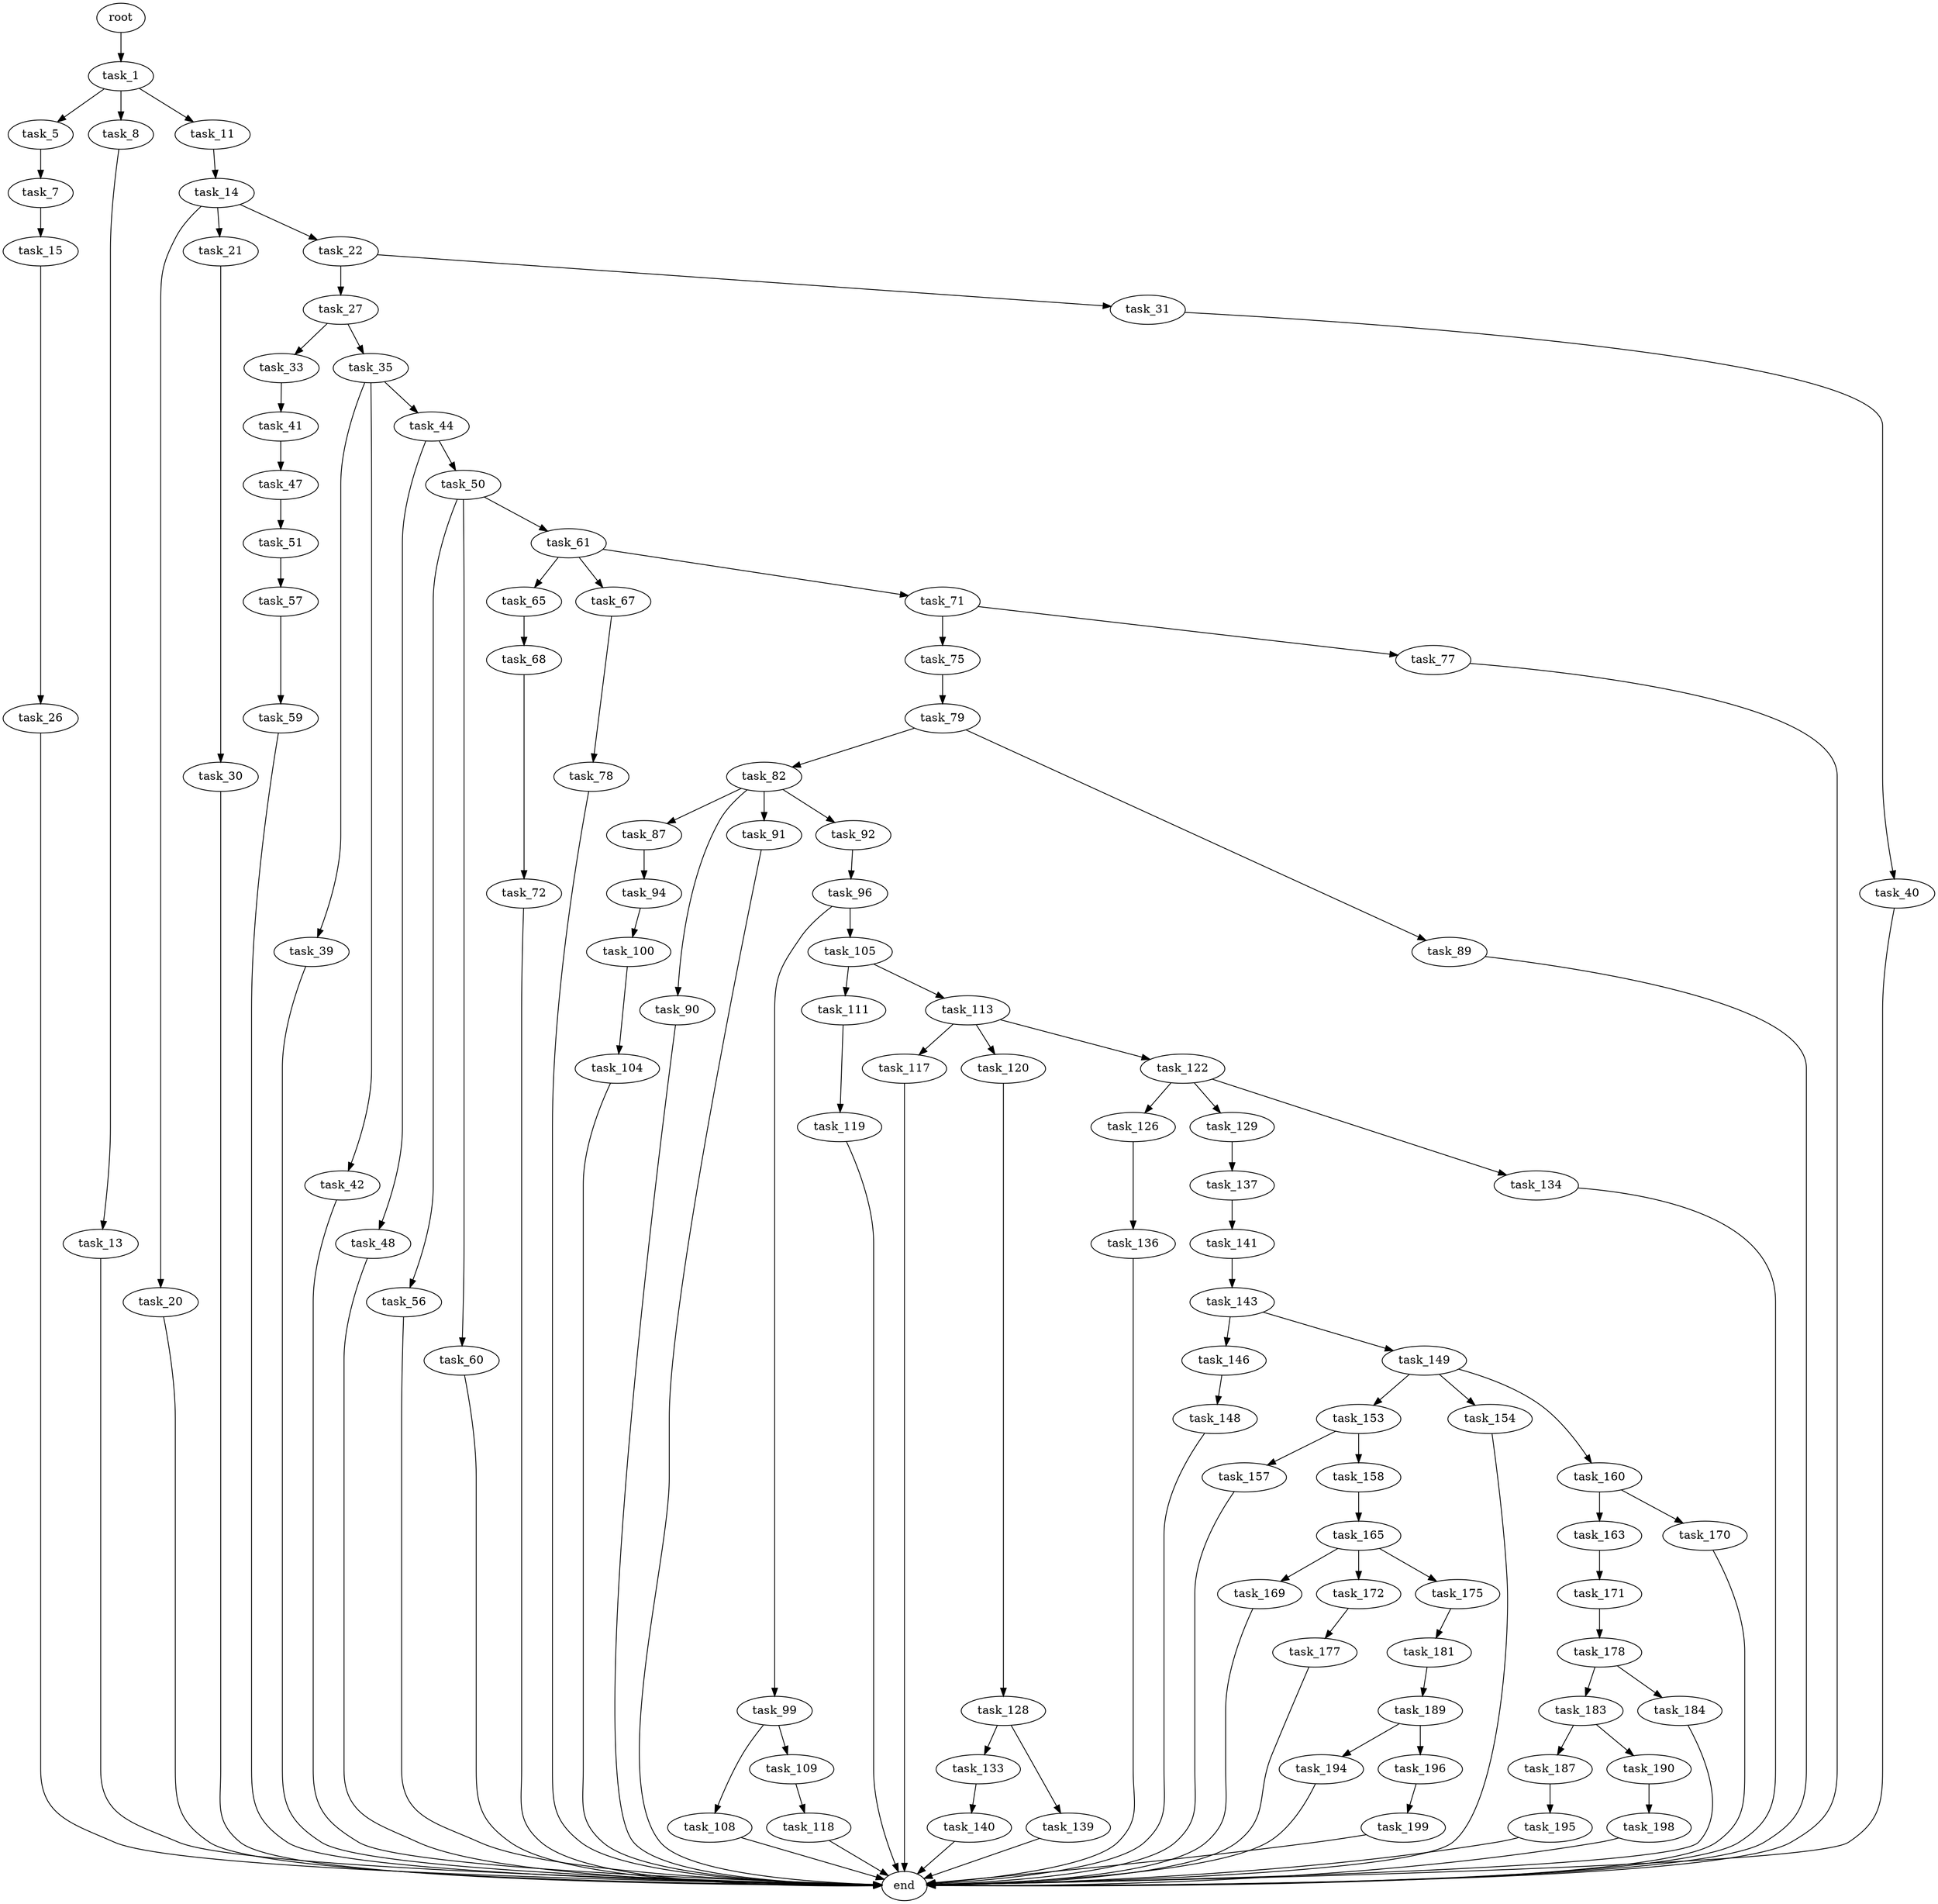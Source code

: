 digraph G {
  root [size="0.000000"];
  task_1 [size="782757789696.000000"];
  task_5 [size="110631354043.000000"];
  task_7 [size="441205460010.000000"];
  task_8 [size="11322176096.000000"];
  task_11 [size="549755813888.000000"];
  task_13 [size="138735239464.000000"];
  task_14 [size="1073741824000.000000"];
  task_15 [size="21809876886.000000"];
  task_20 [size="35571644279.000000"];
  task_21 [size="368293445632.000000"];
  task_22 [size="69050459260.000000"];
  task_26 [size="217915988659.000000"];
  task_27 [size="28991029248.000000"];
  task_30 [size="18261947641.000000"];
  task_31 [size="231928233984.000000"];
  task_33 [size="963228294199.000000"];
  task_35 [size="782757789696.000000"];
  task_39 [size="380621346110.000000"];
  task_40 [size="549755813888.000000"];
  task_41 [size="892246379189.000000"];
  task_42 [size="847807654756.000000"];
  task_44 [size="39511096012.000000"];
  task_47 [size="4700394521.000000"];
  task_48 [size="20384650005.000000"];
  task_50 [size="68719476736.000000"];
  task_51 [size="368293445632.000000"];
  task_56 [size="28991029248.000000"];
  task_57 [size="549755813888.000000"];
  task_59 [size="782757789696.000000"];
  task_60 [size="1073741824000.000000"];
  task_61 [size="26763798781.000000"];
  task_65 [size="368293445632.000000"];
  task_67 [size="109093949946.000000"];
  task_68 [size="549755813888.000000"];
  task_71 [size="10926680612.000000"];
  task_72 [size="148982834469.000000"];
  task_75 [size="15577036101.000000"];
  task_77 [size="1298849824750.000000"];
  task_78 [size="1003238931169.000000"];
  task_79 [size="964109305.000000"];
  task_82 [size="4898917236.000000"];
  task_87 [size="557517762500.000000"];
  task_89 [size="48138488238.000000"];
  task_90 [size="414843975915.000000"];
  task_91 [size="1914567596.000000"];
  task_92 [size="6202444578.000000"];
  task_94 [size="431222940457.000000"];
  task_96 [size="134217728000.000000"];
  task_99 [size="345434365096.000000"];
  task_100 [size="68719476736.000000"];
  task_104 [size="206680070566.000000"];
  task_105 [size="1092677613661.000000"];
  task_108 [size="892542057119.000000"];
  task_109 [size="549755813888.000000"];
  task_111 [size="1049439705.000000"];
  task_113 [size="1073741824000.000000"];
  task_117 [size="607767085634.000000"];
  task_118 [size="3808883513.000000"];
  task_119 [size="11415797943.000000"];
  task_120 [size="17346085357.000000"];
  task_122 [size="493299443444.000000"];
  task_126 [size="29716061118.000000"];
  task_128 [size="44795533724.000000"];
  task_129 [size="992165573.000000"];
  task_133 [size="105545716696.000000"];
  task_134 [size="8589934592.000000"];
  task_136 [size="30002018036.000000"];
  task_137 [size="15660233372.000000"];
  task_139 [size="136783507934.000000"];
  task_140 [size="18596060127.000000"];
  task_141 [size="28991029248.000000"];
  task_143 [size="18759335426.000000"];
  task_146 [size="28991029248.000000"];
  task_148 [size="233265521767.000000"];
  task_149 [size="185092909660.000000"];
  task_153 [size="29925973510.000000"];
  task_154 [size="89927759856.000000"];
  task_157 [size="4310602186.000000"];
  task_158 [size="3265085093.000000"];
  task_160 [size="8589934592.000000"];
  task_163 [size="782757789696.000000"];
  task_165 [size="1073741824000.000000"];
  task_169 [size="70215916077.000000"];
  task_170 [size="368293445632.000000"];
  task_171 [size="3985338584.000000"];
  task_172 [size="368293445632.000000"];
  task_175 [size="1020073521.000000"];
  task_177 [size="549755813888.000000"];
  task_178 [size="1073741824000.000000"];
  task_181 [size="1705791366.000000"];
  task_183 [size="782757789696.000000"];
  task_184 [size="291712007175.000000"];
  task_187 [size="535938517952.000000"];
  task_189 [size="3416327501.000000"];
  task_190 [size="414766403065.000000"];
  task_194 [size="438575816900.000000"];
  task_195 [size="1115640226.000000"];
  task_196 [size="24569417785.000000"];
  task_198 [size="28991029248.000000"];
  task_199 [size="231928233984.000000"];
  end [size="0.000000"];

  root -> task_1 [size="1.000000"];
  task_1 -> task_5 [size="679477248.000000"];
  task_1 -> task_8 [size="679477248.000000"];
  task_1 -> task_11 [size="679477248.000000"];
  task_5 -> task_7 [size="134217728.000000"];
  task_7 -> task_15 [size="536870912.000000"];
  task_8 -> task_13 [size="536870912.000000"];
  task_11 -> task_14 [size="536870912.000000"];
  task_13 -> end [size="1.000000"];
  task_14 -> task_20 [size="838860800.000000"];
  task_14 -> task_21 [size="838860800.000000"];
  task_14 -> task_22 [size="838860800.000000"];
  task_15 -> task_26 [size="411041792.000000"];
  task_20 -> end [size="1.000000"];
  task_21 -> task_30 [size="411041792.000000"];
  task_22 -> task_27 [size="75497472.000000"];
  task_22 -> task_31 [size="75497472.000000"];
  task_26 -> end [size="1.000000"];
  task_27 -> task_33 [size="75497472.000000"];
  task_27 -> task_35 [size="75497472.000000"];
  task_30 -> end [size="1.000000"];
  task_31 -> task_40 [size="301989888.000000"];
  task_33 -> task_41 [size="838860800.000000"];
  task_35 -> task_39 [size="679477248.000000"];
  task_35 -> task_42 [size="679477248.000000"];
  task_35 -> task_44 [size="679477248.000000"];
  task_39 -> end [size="1.000000"];
  task_40 -> end [size="1.000000"];
  task_41 -> task_47 [size="536870912.000000"];
  task_42 -> end [size="1.000000"];
  task_44 -> task_48 [size="838860800.000000"];
  task_44 -> task_50 [size="838860800.000000"];
  task_47 -> task_51 [size="75497472.000000"];
  task_48 -> end [size="1.000000"];
  task_50 -> task_56 [size="134217728.000000"];
  task_50 -> task_60 [size="134217728.000000"];
  task_50 -> task_61 [size="134217728.000000"];
  task_51 -> task_57 [size="411041792.000000"];
  task_56 -> end [size="1.000000"];
  task_57 -> task_59 [size="536870912.000000"];
  task_59 -> end [size="1.000000"];
  task_60 -> end [size="1.000000"];
  task_61 -> task_65 [size="679477248.000000"];
  task_61 -> task_67 [size="679477248.000000"];
  task_61 -> task_71 [size="679477248.000000"];
  task_65 -> task_68 [size="411041792.000000"];
  task_67 -> task_78 [size="134217728.000000"];
  task_68 -> task_72 [size="536870912.000000"];
  task_71 -> task_75 [size="536870912.000000"];
  task_71 -> task_77 [size="536870912.000000"];
  task_72 -> end [size="1.000000"];
  task_75 -> task_79 [size="536870912.000000"];
  task_77 -> end [size="1.000000"];
  task_78 -> end [size="1.000000"];
  task_79 -> task_82 [size="33554432.000000"];
  task_79 -> task_89 [size="33554432.000000"];
  task_82 -> task_87 [size="301989888.000000"];
  task_82 -> task_90 [size="301989888.000000"];
  task_82 -> task_91 [size="301989888.000000"];
  task_82 -> task_92 [size="301989888.000000"];
  task_87 -> task_94 [size="411041792.000000"];
  task_89 -> end [size="1.000000"];
  task_90 -> end [size="1.000000"];
  task_91 -> end [size="1.000000"];
  task_92 -> task_96 [size="134217728.000000"];
  task_94 -> task_100 [size="536870912.000000"];
  task_96 -> task_99 [size="209715200.000000"];
  task_96 -> task_105 [size="209715200.000000"];
  task_99 -> task_108 [size="838860800.000000"];
  task_99 -> task_109 [size="838860800.000000"];
  task_100 -> task_104 [size="134217728.000000"];
  task_104 -> end [size="1.000000"];
  task_105 -> task_111 [size="838860800.000000"];
  task_105 -> task_113 [size="838860800.000000"];
  task_108 -> end [size="1.000000"];
  task_109 -> task_118 [size="536870912.000000"];
  task_111 -> task_119 [size="33554432.000000"];
  task_113 -> task_117 [size="838860800.000000"];
  task_113 -> task_120 [size="838860800.000000"];
  task_113 -> task_122 [size="838860800.000000"];
  task_117 -> end [size="1.000000"];
  task_118 -> end [size="1.000000"];
  task_119 -> end [size="1.000000"];
  task_120 -> task_128 [size="679477248.000000"];
  task_122 -> task_126 [size="838860800.000000"];
  task_122 -> task_129 [size="838860800.000000"];
  task_122 -> task_134 [size="838860800.000000"];
  task_126 -> task_136 [size="679477248.000000"];
  task_128 -> task_133 [size="838860800.000000"];
  task_128 -> task_139 [size="838860800.000000"];
  task_129 -> task_137 [size="75497472.000000"];
  task_133 -> task_140 [size="411041792.000000"];
  task_134 -> end [size="1.000000"];
  task_136 -> end [size="1.000000"];
  task_137 -> task_141 [size="301989888.000000"];
  task_139 -> end [size="1.000000"];
  task_140 -> end [size="1.000000"];
  task_141 -> task_143 [size="75497472.000000"];
  task_143 -> task_146 [size="411041792.000000"];
  task_143 -> task_149 [size="411041792.000000"];
  task_146 -> task_148 [size="75497472.000000"];
  task_148 -> end [size="1.000000"];
  task_149 -> task_153 [size="679477248.000000"];
  task_149 -> task_154 [size="679477248.000000"];
  task_149 -> task_160 [size="679477248.000000"];
  task_153 -> task_157 [size="33554432.000000"];
  task_153 -> task_158 [size="33554432.000000"];
  task_154 -> end [size="1.000000"];
  task_157 -> end [size="1.000000"];
  task_158 -> task_165 [size="75497472.000000"];
  task_160 -> task_163 [size="33554432.000000"];
  task_160 -> task_170 [size="33554432.000000"];
  task_163 -> task_171 [size="679477248.000000"];
  task_165 -> task_169 [size="838860800.000000"];
  task_165 -> task_172 [size="838860800.000000"];
  task_165 -> task_175 [size="838860800.000000"];
  task_169 -> end [size="1.000000"];
  task_170 -> end [size="1.000000"];
  task_171 -> task_178 [size="75497472.000000"];
  task_172 -> task_177 [size="411041792.000000"];
  task_175 -> task_181 [size="33554432.000000"];
  task_177 -> end [size="1.000000"];
  task_178 -> task_183 [size="838860800.000000"];
  task_178 -> task_184 [size="838860800.000000"];
  task_181 -> task_189 [size="33554432.000000"];
  task_183 -> task_187 [size="679477248.000000"];
  task_183 -> task_190 [size="679477248.000000"];
  task_184 -> end [size="1.000000"];
  task_187 -> task_195 [size="411041792.000000"];
  task_189 -> task_194 [size="75497472.000000"];
  task_189 -> task_196 [size="75497472.000000"];
  task_190 -> task_198 [size="301989888.000000"];
  task_194 -> end [size="1.000000"];
  task_195 -> end [size="1.000000"];
  task_196 -> task_199 [size="536870912.000000"];
  task_198 -> end [size="1.000000"];
  task_199 -> end [size="1.000000"];
}
